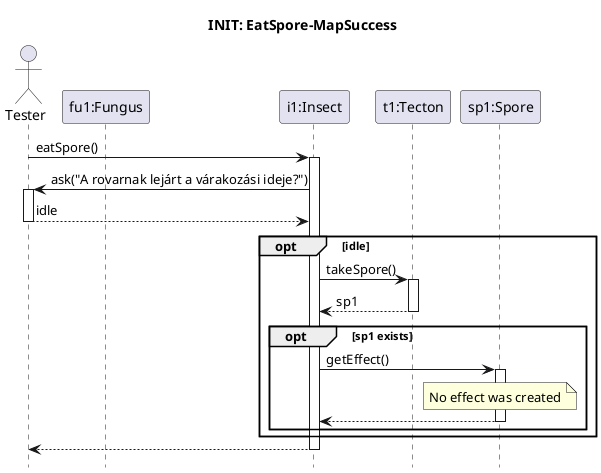 @startuml Eat-spore/get-no-effect
hide footbox

title INIT: EatSpore-MapSuccess

actor Tester as S

participant "fu1:Fungus" as fu1
participant "i1:Insect" as i1
participant "t1:Tecton" as t1
participant "sp1:Spore" as sp1

S -> i1 : eatSpore()
activate i1

S <- i1 : ask("A rovarnak lejárt a várakozási ideje?")
activate S
return idle

opt idle
    i1 -> t1 : takeSpore()
    activate t1

    return sp1

    opt sp1 exists
        i1 -> sp1 : getEffect()
        activate sp1

        note over sp1 : No effect was created

        return
    end
end

return

@enduml